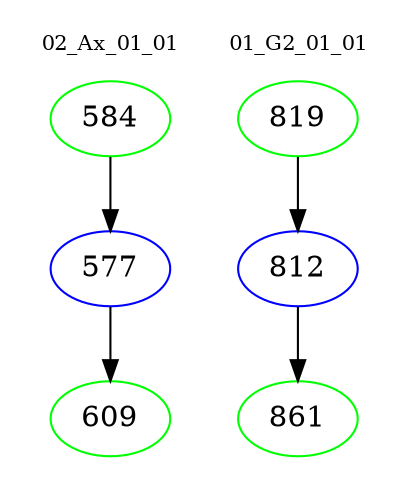 digraph{
subgraph cluster_0 {
color = white
label = "02_Ax_01_01";
fontsize=10;
T0_584 [label="584", color="green"]
T0_584 -> T0_577 [color="black"]
T0_577 [label="577", color="blue"]
T0_577 -> T0_609 [color="black"]
T0_609 [label="609", color="green"]
}
subgraph cluster_1 {
color = white
label = "01_G2_01_01";
fontsize=10;
T1_819 [label="819", color="green"]
T1_819 -> T1_812 [color="black"]
T1_812 [label="812", color="blue"]
T1_812 -> T1_861 [color="black"]
T1_861 [label="861", color="green"]
}
}
